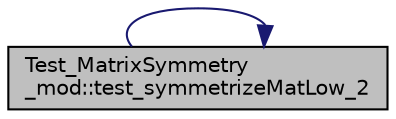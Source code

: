 digraph "Test_MatrixSymmetry_mod::test_symmetrizeMatLow_2"
{
 // LATEX_PDF_SIZE
  edge [fontname="Helvetica",fontsize="10",labelfontname="Helvetica",labelfontsize="10"];
  node [fontname="Helvetica",fontsize="10",shape=record];
  rankdir="LR";
  Node1 [label="Test_MatrixSymmetry\l_mod::test_symmetrizeMatLow_2",height=0.2,width=0.4,color="black", fillcolor="grey75", style="filled", fontcolor="black",tooltip="Test MatrixSymmetry_mod::symmetrizeMatLowDia()."];
  Node1 -> Node1 [color="midnightblue",fontsize="10",style="solid",fontname="Helvetica"];
}
